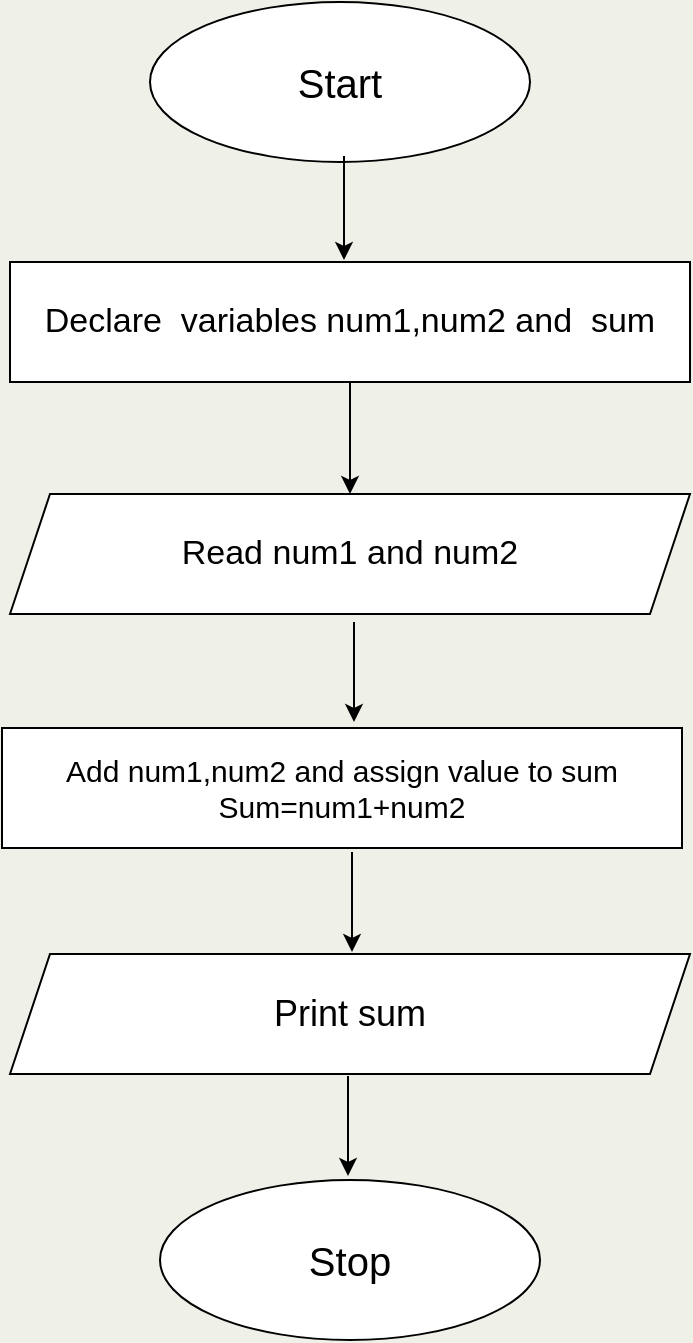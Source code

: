 <mxfile version="21.6.8" type="google">
  <diagram id="C5RBs43oDa-KdzZeNtuy" name="Page-1">
    <mxGraphModel grid="1" page="1" gridSize="10" guides="1" tooltips="1" connect="1" arrows="1" fold="1" pageScale="1" pageWidth="827" pageHeight="1169" background="#eff1e9" math="0" shadow="0">
      <root>
        <mxCell id="WIyWlLk6GJQsqaUBKTNV-0" />
        <mxCell id="WIyWlLk6GJQsqaUBKTNV-1" parent="WIyWlLk6GJQsqaUBKTNV-0" />
        <mxCell id="8jpO52qYUztN1QfROht4-0" value="&lt;font style=&quot;font-size: 20px;&quot;&gt;Start&lt;/font&gt;" style="ellipse;whiteSpace=wrap;html=1;" vertex="1" parent="WIyWlLk6GJQsqaUBKTNV-1">
          <mxGeometry x="340" y="50" width="190" height="80" as="geometry" />
        </mxCell>
        <mxCell id="8jpO52qYUztN1QfROht4-20" value="" style="edgeStyle=orthogonalEdgeStyle;rounded=0;orthogonalLoop=1;jettySize=auto;html=1;" edge="1" parent="WIyWlLk6GJQsqaUBKTNV-1" source="8jpO52qYUztN1QfROht4-4" target="8jpO52qYUztN1QfROht4-13">
          <mxGeometry relative="1" as="geometry" />
        </mxCell>
        <mxCell id="8jpO52qYUztN1QfROht4-4" value="&lt;font style=&quot;font-size: 17px;&quot;&gt;Declare&amp;nbsp; variables num1,num2 and&amp;nbsp; sum&lt;/font&gt;" style="whiteSpace=wrap;html=1;" vertex="1" parent="WIyWlLk6GJQsqaUBKTNV-1">
          <mxGeometry x="270" y="180" width="340" height="60" as="geometry" />
        </mxCell>
        <mxCell id="8jpO52qYUztN1QfROht4-12" value="" style="endArrow=classic;html=1;rounded=0;" edge="1" parent="WIyWlLk6GJQsqaUBKTNV-1">
          <mxGeometry width="50" height="50" relative="1" as="geometry">
            <mxPoint x="437" y="127" as="sourcePoint" />
            <mxPoint x="437" y="179" as="targetPoint" />
          </mxGeometry>
        </mxCell>
        <mxCell id="8jpO52qYUztN1QfROht4-13" value="&lt;font style=&quot;font-size: 17px;&quot;&gt;Read num1 and num2&lt;/font&gt;" style="shape=parallelogram;perimeter=parallelogramPerimeter;whiteSpace=wrap;html=1;fixedSize=1;" vertex="1" parent="WIyWlLk6GJQsqaUBKTNV-1">
          <mxGeometry x="270" y="296" width="340" height="60" as="geometry" />
        </mxCell>
        <mxCell id="8jpO52qYUztN1QfROht4-16" value="&lt;span style=&quot;font-size: 15px;&quot;&gt;Add num1,num2 and assign value to sum&lt;br&gt;Sum=num1+num2&lt;br&gt;&lt;/span&gt;" style="rounded=0;whiteSpace=wrap;html=1;" vertex="1" parent="WIyWlLk6GJQsqaUBKTNV-1">
          <mxGeometry x="266" y="413" width="340" height="60" as="geometry" />
        </mxCell>
        <mxCell id="8jpO52qYUztN1QfROht4-17" value="" style="endArrow=classic;html=1;rounded=0;" edge="1" parent="WIyWlLk6GJQsqaUBKTNV-1">
          <mxGeometry width="50" height="50" relative="1" as="geometry">
            <mxPoint x="442" y="360" as="sourcePoint" />
            <mxPoint x="442" y="410" as="targetPoint" />
          </mxGeometry>
        </mxCell>
        <mxCell id="8jpO52qYUztN1QfROht4-18" value="&lt;font style=&quot;font-size: 18px;&quot;&gt;Print sum&lt;/font&gt;" style="shape=parallelogram;perimeter=parallelogramPerimeter;whiteSpace=wrap;html=1;fixedSize=1;" vertex="1" parent="WIyWlLk6GJQsqaUBKTNV-1">
          <mxGeometry x="270" y="526" width="340" height="60" as="geometry" />
        </mxCell>
        <mxCell id="8jpO52qYUztN1QfROht4-22" value="" style="endArrow=classic;html=1;rounded=0;" edge="1" parent="WIyWlLk6GJQsqaUBKTNV-1">
          <mxGeometry width="50" height="50" relative="1" as="geometry">
            <mxPoint x="441" y="475" as="sourcePoint" />
            <mxPoint x="441" y="525" as="targetPoint" />
          </mxGeometry>
        </mxCell>
        <mxCell id="8jpO52qYUztN1QfROht4-23" value="&lt;font style=&quot;font-size: 20px;&quot;&gt;Stop&lt;/font&gt;" style="ellipse;whiteSpace=wrap;html=1;" vertex="1" parent="WIyWlLk6GJQsqaUBKTNV-1">
          <mxGeometry x="345" y="639" width="190" height="80" as="geometry" />
        </mxCell>
        <mxCell id="8jpO52qYUztN1QfROht4-24" value="" style="endArrow=classic;html=1;rounded=0;" edge="1" parent="WIyWlLk6GJQsqaUBKTNV-1">
          <mxGeometry width="50" height="50" relative="1" as="geometry">
            <mxPoint x="439" y="587" as="sourcePoint" />
            <mxPoint x="439" y="637" as="targetPoint" />
          </mxGeometry>
        </mxCell>
      </root>
    </mxGraphModel>
  </diagram>
</mxfile>
